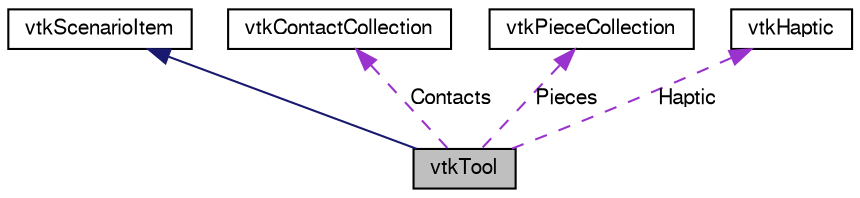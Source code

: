 digraph G
{
  bgcolor="transparent";
  edge [fontname="FreeSans",fontsize="10",labelfontname="FreeSans",labelfontsize="10"];
  node [fontname="FreeSans",fontsize="10",shape=record];
  Node1 [label="vtkTool",height=0.2,width=0.4,color="black", fillcolor="grey75", style="filled" fontcolor="black"];
  Node2 -> Node1 [dir=back,color="midnightblue",fontsize="10",style="solid",fontname="FreeSans"];
  Node2 [label="vtkScenarioItem",height=0.2,width=0.4,color="black",URL="$classvtkScenarioItem.html",tooltip="Class vtkScenarioItem, abstract the use of a surgical item."];
  Node3 -> Node1 [dir=back,color="darkorchid3",fontsize="10",style="dashed",label="Contacts",fontname="FreeSans"];
  Node3 [label="vtkContactCollection",height=0.2,width=0.4,color="black",URL="$classvtkContactCollection.html",tooltip="Collection of contact information."];
  Node4 -> Node1 [dir=back,color="darkorchid3",fontsize="10",style="dashed",label="Pieces",fontname="FreeSans"];
  Node4 [label="vtkPieceCollection",height=0.2,width=0.4,color="black",URL="$classvtkPieceCollection.html",tooltip="Collection of Pieces."];
  Node5 -> Node1 [dir=back,color="darkorchid3",fontsize="10",style="dashed",label="Haptic",fontname="FreeSans"];
  Node5 [label="vtkHaptic",height=0.2,width=0.4,color="black",URL="$classvtkHaptic.html",tooltip="Generic Haptic Class."];
}
